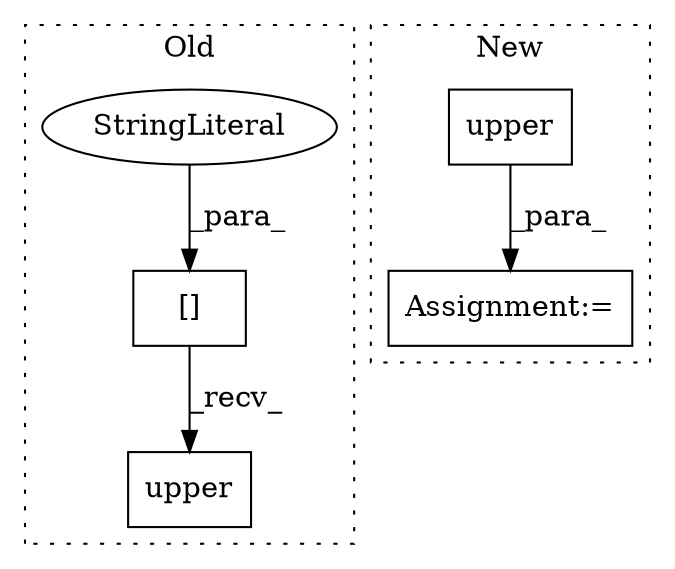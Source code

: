 digraph G {
subgraph cluster0 {
1 [label="[]" a="2" s="12130,12159" l="19,1" shape="box"];
3 [label="StringLiteral" a="45" s="12149" l="10" shape="ellipse"];
5 [label="upper" a="32" s="12161" l="7" shape="box"];
label = "Old";
style="dotted";
}
subgraph cluster1 {
2 [label="upper" a="32" s="9459" l="7" shape="box"];
4 [label="Assignment:=" a="7" s="9421" l="1" shape="box"];
label = "New";
style="dotted";
}
1 -> 5 [label="_recv_"];
2 -> 4 [label="_para_"];
3 -> 1 [label="_para_"];
}